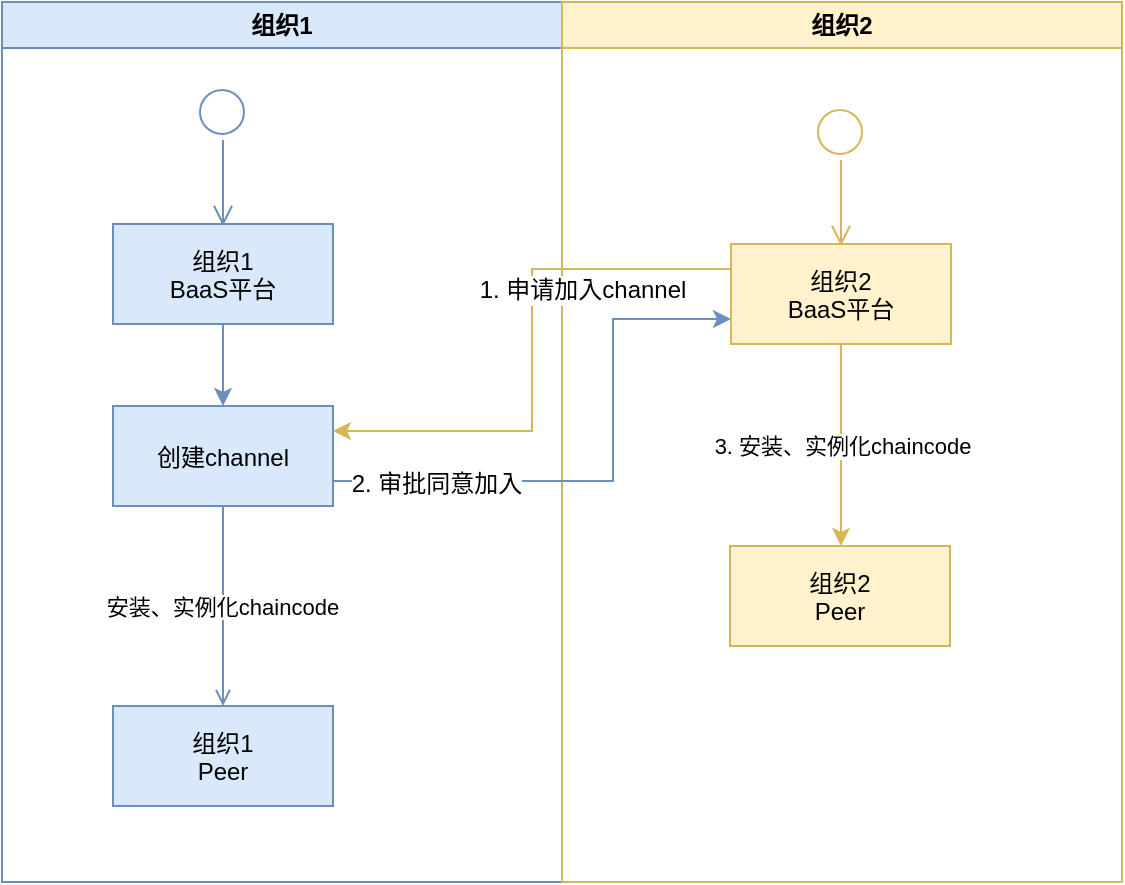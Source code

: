 <mxfile version="11.3.1" type="github" pages="1"><diagram id="XK2P_dwtekESv6BwieX6" name="Page-1"><mxGraphModel dx="932" dy="504" grid="1" gridSize="10" guides="1" tooltips="1" connect="1" arrows="1" fold="1" page="1" pageScale="1" pageWidth="3300" pageHeight="4681" math="0" shadow="0"><root><mxCell id="0"/><mxCell id="1" parent="0"/><mxCell id="7yxaRA8lT_aQaqPp0GLE-1" value="组织1" style="swimlane;whiteSpace=wrap;fillColor=#dae8fc;strokeColor=#6c8ebf;" vertex="1" parent="1"><mxGeometry x="40" y="40" width="280" height="440" as="geometry"/></mxCell><mxCell id="7yxaRA8lT_aQaqPp0GLE-2" value="" style="ellipse;shape=startState;fillColor=none;strokeColor=#6c8ebf;" vertex="1" parent="7yxaRA8lT_aQaqPp0GLE-1"><mxGeometry x="95" y="40" width="30" height="30" as="geometry"/></mxCell><mxCell id="7yxaRA8lT_aQaqPp0GLE-3" value="" style="edgeStyle=elbowEdgeStyle;elbow=horizontal;verticalAlign=bottom;endArrow=open;endSize=8;strokeColor=#6c8ebf;endFill=1;rounded=0;fillColor=#dae8fc;" edge="1" parent="7yxaRA8lT_aQaqPp0GLE-1"><mxGeometry x="95" y="40" as="geometry"><mxPoint x="110.5" y="112" as="targetPoint"/><mxPoint x="110.5" y="68.955" as="sourcePoint"/></mxGeometry></mxCell><mxCell id="7yxaRA8lT_aQaqPp0GLE-4" value="创建channel" style="fillColor=#dae8fc;strokeColor=#6c8ebf;" vertex="1" parent="7yxaRA8lT_aQaqPp0GLE-1"><mxGeometry x="55.5" y="202" width="110" height="50" as="geometry"/></mxCell><mxCell id="7yxaRA8lT_aQaqPp0GLE-5" value="组织1&#10;Peer" style="fillColor=#dae8fc;strokeColor=#6c8ebf;" vertex="1" parent="7yxaRA8lT_aQaqPp0GLE-1"><mxGeometry x="55.5" y="352" width="110" height="50" as="geometry"/></mxCell><mxCell id="7yxaRA8lT_aQaqPp0GLE-6" value="安装、实例化chaincode" style="endArrow=open;strokeColor=#6c8ebf;endFill=1;rounded=0;fillColor=#dae8fc;" edge="1" parent="7yxaRA8lT_aQaqPp0GLE-1" source="7yxaRA8lT_aQaqPp0GLE-4" target="7yxaRA8lT_aQaqPp0GLE-5"><mxGeometry relative="1" as="geometry"/></mxCell><mxCell id="7yxaRA8lT_aQaqPp0GLE-7" style="edgeStyle=orthogonalEdgeStyle;rounded=0;orthogonalLoop=1;jettySize=auto;html=1;exitX=0.5;exitY=1;exitDx=0;exitDy=0;entryX=0.5;entryY=0;entryDx=0;entryDy=0;strokeColor=#6c8ebf;fillColor=#dae8fc;" edge="1" parent="7yxaRA8lT_aQaqPp0GLE-1" source="7yxaRA8lT_aQaqPp0GLE-8" target="7yxaRA8lT_aQaqPp0GLE-4"><mxGeometry relative="1" as="geometry"/></mxCell><mxCell id="7yxaRA8lT_aQaqPp0GLE-8" value="组织1&#10;BaaS平台" style="fillColor=#dae8fc;strokeColor=#6c8ebf;" vertex="1" parent="7yxaRA8lT_aQaqPp0GLE-1"><mxGeometry x="55.5" y="111" width="110" height="50" as="geometry"/></mxCell><mxCell id="7yxaRA8lT_aQaqPp0GLE-9" value="组织2" style="swimlane;whiteSpace=wrap;fillColor=#fff2cc;strokeColor=#d6b656;" vertex="1" parent="1"><mxGeometry x="320" y="40" width="280" height="440" as="geometry"/></mxCell><mxCell id="7yxaRA8lT_aQaqPp0GLE-10" value="" style="ellipse;shape=startState;fillColor=none;strokeColor=#d6b656;" vertex="1" parent="7yxaRA8lT_aQaqPp0GLE-9"><mxGeometry x="124" y="50" width="30" height="30" as="geometry"/></mxCell><mxCell id="7yxaRA8lT_aQaqPp0GLE-11" value="" style="edgeStyle=elbowEdgeStyle;elbow=horizontal;verticalAlign=bottom;endArrow=open;endSize=8;strokeColor=#d6b656;endFill=1;rounded=0;fillColor=#fff2cc;" edge="1" parent="7yxaRA8lT_aQaqPp0GLE-9"><mxGeometry x="-40.5" y="-78" as="geometry"><mxPoint x="139.5" y="122" as="targetPoint"/><mxPoint x="139.5" y="78.955" as="sourcePoint"/></mxGeometry></mxCell><mxCell id="7yxaRA8lT_aQaqPp0GLE-12" value="组织2&#10;Peer" style="fillColor=#fff2cc;strokeColor=#d6b656;" vertex="1" parent="7yxaRA8lT_aQaqPp0GLE-9"><mxGeometry x="84" y="272" width="110" height="50" as="geometry"/></mxCell><mxCell id="7yxaRA8lT_aQaqPp0GLE-13" value="组织2&#10;BaaS平台" style="fillColor=#fff2cc;strokeColor=#d6b656;" vertex="1" parent="7yxaRA8lT_aQaqPp0GLE-9"><mxGeometry x="84.5" y="121" width="110" height="50" as="geometry"/></mxCell><mxCell id="7yxaRA8lT_aQaqPp0GLE-14" value="3. 安装、实例化chaincode" style="edgeStyle=orthogonalEdgeStyle;rounded=0;orthogonalLoop=1;jettySize=auto;html=1;exitX=0.5;exitY=1;exitDx=0;exitDy=0;strokeColor=#d6b656;fillColor=#fff2cc;" edge="1" parent="1" source="7yxaRA8lT_aQaqPp0GLE-13"><mxGeometry relative="1" as="geometry"><mxPoint x="459.5" y="312" as="targetPoint"/></mxGeometry></mxCell><mxCell id="7yxaRA8lT_aQaqPp0GLE-15" style="edgeStyle=orthogonalEdgeStyle;rounded=0;orthogonalLoop=1;jettySize=auto;html=1;exitX=0;exitY=0.25;exitDx=0;exitDy=0;entryX=1;entryY=0.25;entryDx=0;entryDy=0;strokeColor=#d6b656;fillColor=#fff2cc;" edge="1" parent="1" source="7yxaRA8lT_aQaqPp0GLE-13" target="7yxaRA8lT_aQaqPp0GLE-4"><mxGeometry relative="1" as="geometry"/></mxCell><mxCell id="7yxaRA8lT_aQaqPp0GLE-16" value="1. 申请加入channel" style="text;html=1;resizable=0;points=[];align=center;verticalAlign=middle;labelBackgroundColor=#ffffff;" vertex="1" connectable="0" parent="7yxaRA8lT_aQaqPp0GLE-15"><mxGeometry x="-0.479" y="1" relative="1" as="geometry"><mxPoint x="-2" y="9" as="offset"/></mxGeometry></mxCell><mxCell id="7yxaRA8lT_aQaqPp0GLE-17" style="edgeStyle=orthogonalEdgeStyle;rounded=0;orthogonalLoop=1;jettySize=auto;html=1;exitX=1;exitY=0.75;exitDx=0;exitDy=0;entryX=0;entryY=0.75;entryDx=0;entryDy=0;strokeColor=#6c8ebf;fillColor=#dae8fc;" edge="1" parent="1" source="7yxaRA8lT_aQaqPp0GLE-4" target="7yxaRA8lT_aQaqPp0GLE-13"><mxGeometry relative="1" as="geometry"><Array as="points"><mxPoint x="345.5" y="280"/><mxPoint x="345.5" y="199"/></Array></mxGeometry></mxCell><mxCell id="7yxaRA8lT_aQaqPp0GLE-18" value="2. 审批同意加入" style="text;html=1;resizable=0;points=[];align=center;verticalAlign=middle;labelBackgroundColor=#ffffff;" vertex="1" connectable="0" parent="7yxaRA8lT_aQaqPp0GLE-17"><mxGeometry x="-0.85" y="-1" relative="1" as="geometry"><mxPoint x="30" as="offset"/></mxGeometry></mxCell></root></mxGraphModel></diagram></mxfile>